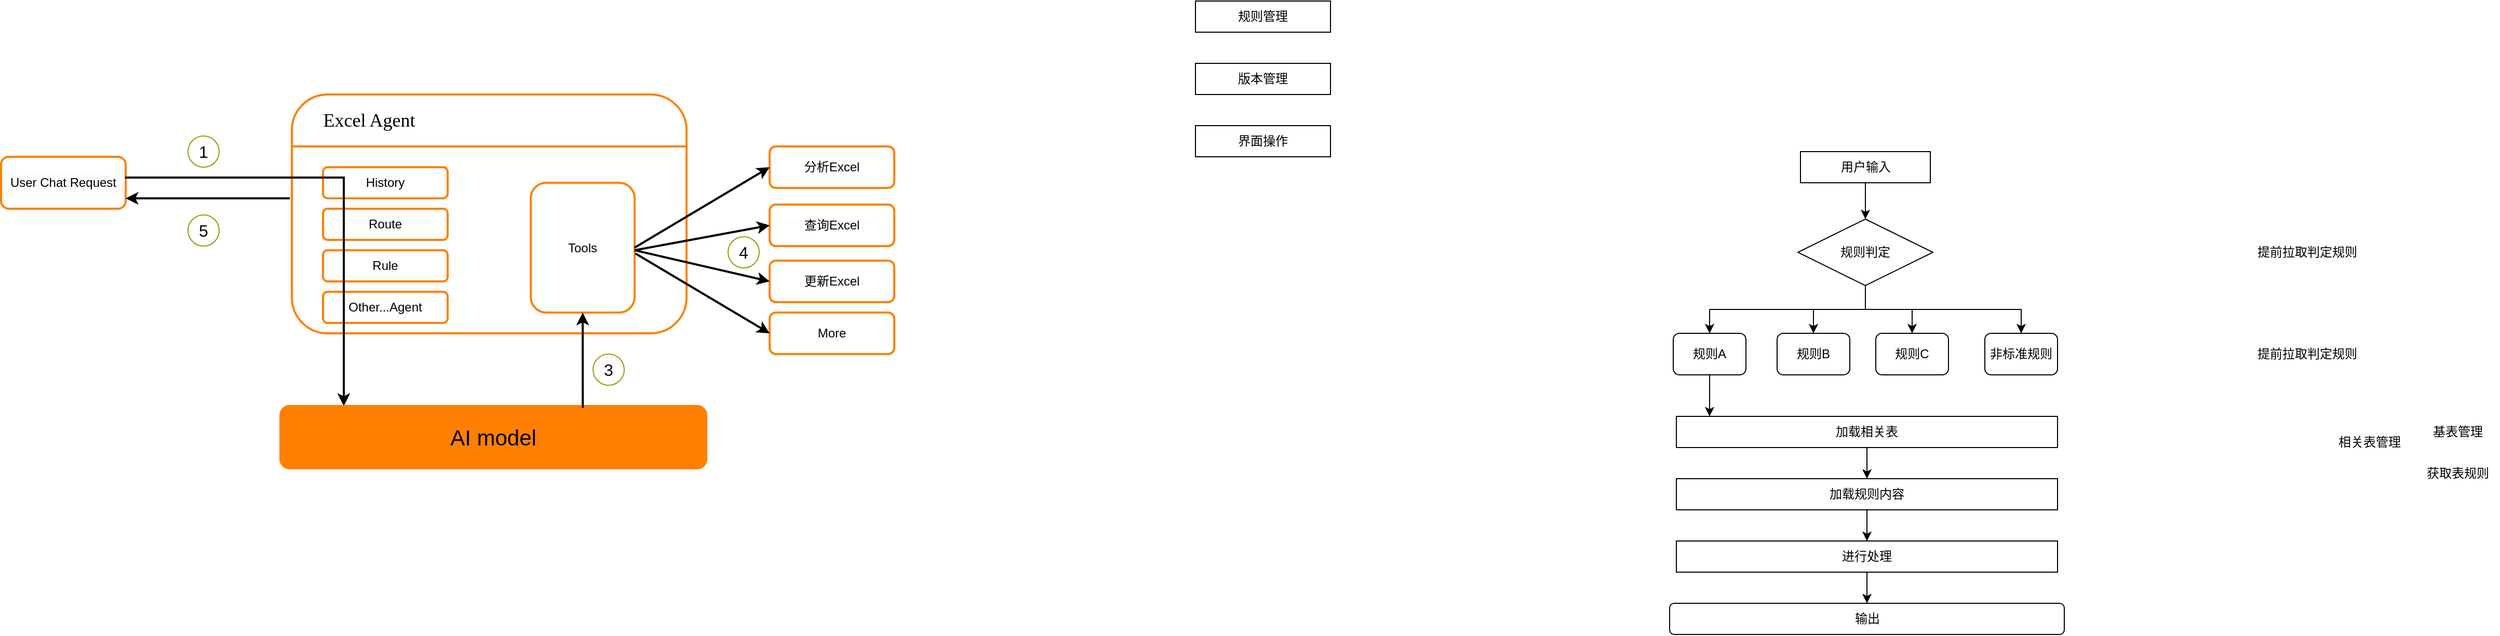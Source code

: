 <mxfile version="26.2.14">
  <diagram name="第 1 页" id="lMS9jua2yjPciFoXlcF-">
    <mxGraphModel dx="1426" dy="751" grid="1" gridSize="10" guides="1" tooltips="1" connect="1" arrows="1" fold="1" page="1" pageScale="1" pageWidth="4681" pageHeight="3300" math="0" shadow="0">
      <root>
        <mxCell id="0" />
        <mxCell id="1" parent="0" />
        <mxCell id="2_Mty83IuTYaTWN7wXRP-2" value="User Chat Request" style="rounded=1;whiteSpace=wrap;html=1;strokeColor=#FF8000;strokeWidth=2;" parent="1" vertex="1">
          <mxGeometry x="190" y="240" width="120" height="50" as="geometry" />
        </mxCell>
        <mxCell id="2_Mty83IuTYaTWN7wXRP-6" value="" style="group;fillColor=none;fillStyle=dashed;" parent="1" vertex="1" connectable="0">
          <mxGeometry x="470" y="180" width="380" height="230" as="geometry" />
        </mxCell>
        <mxCell id="2_Mty83IuTYaTWN7wXRP-4" value="" style="rounded=1;whiteSpace=wrap;html=1;strokeColor=#FF8000;strokeWidth=2;" parent="2_Mty83IuTYaTWN7wXRP-6" vertex="1">
          <mxGeometry width="380" height="230" as="geometry" />
        </mxCell>
        <mxCell id="2_Mty83IuTYaTWN7wXRP-5" value="" style="endArrow=none;html=1;rounded=0;strokeColor=#FF8000;strokeWidth=2;" parent="2_Mty83IuTYaTWN7wXRP-6" edge="1">
          <mxGeometry width="50" height="50" relative="1" as="geometry">
            <mxPoint y="50.003" as="sourcePoint" />
            <mxPoint x="380" y="50.003" as="targetPoint" />
          </mxGeometry>
        </mxCell>
        <mxCell id="2_Mty83IuTYaTWN7wXRP-7" value="&lt;font style=&quot;font-size: 18px;&quot;&gt;Excel Agent&lt;/font&gt;" style="text;html=1;align=center;verticalAlign=middle;resizable=0;points=[];autosize=1;strokeColor=none;fillColor=none;fontSize=15;fontFamily=Verdana;" parent="2_Mty83IuTYaTWN7wXRP-6" vertex="1">
          <mxGeometry x="9" y="5" width="130" height="40" as="geometry" />
        </mxCell>
        <mxCell id="2_Mty83IuTYaTWN7wXRP-14" value="Route" style="rounded=1;whiteSpace=wrap;html=1;strokeColor=#FF8000;strokeWidth=2;" parent="2_Mty83IuTYaTWN7wXRP-6" vertex="1">
          <mxGeometry x="30" y="110" width="120" height="30" as="geometry" />
        </mxCell>
        <mxCell id="2_Mty83IuTYaTWN7wXRP-15" value="Rule" style="rounded=1;whiteSpace=wrap;html=1;strokeColor=#FF8000;strokeWidth=2;" parent="2_Mty83IuTYaTWN7wXRP-6" vertex="1">
          <mxGeometry x="30" y="150" width="120" height="30" as="geometry" />
        </mxCell>
        <mxCell id="2_Mty83IuTYaTWN7wXRP-16" value="Other...Agent" style="rounded=1;whiteSpace=wrap;html=1;strokeColor=#FF8000;strokeWidth=2;" parent="2_Mty83IuTYaTWN7wXRP-6" vertex="1">
          <mxGeometry x="30" y="190" width="120" height="30" as="geometry" />
        </mxCell>
        <mxCell id="2_Mty83IuTYaTWN7wXRP-17" value="History" style="rounded=1;whiteSpace=wrap;html=1;strokeColor=#FF8000;strokeWidth=2;fillColor=none;" parent="2_Mty83IuTYaTWN7wXRP-6" vertex="1">
          <mxGeometry x="30" y="70" width="120" height="30" as="geometry" />
        </mxCell>
        <mxCell id="2_Mty83IuTYaTWN7wXRP-19" value="Tools" style="rounded=1;whiteSpace=wrap;html=1;strokeColor=#FF8000;strokeWidth=2;" parent="2_Mty83IuTYaTWN7wXRP-6" vertex="1">
          <mxGeometry x="230" y="85" width="100" height="125" as="geometry" />
        </mxCell>
        <mxCell id="2_Mty83IuTYaTWN7wXRP-18" value="" style="endArrow=classic;html=1;rounded=0;edgeStyle=orthogonalEdgeStyle;strokeWidth=2;exitX=0.996;exitY=0.399;exitDx=0;exitDy=0;exitPerimeter=0;" parent="1" source="2_Mty83IuTYaTWN7wXRP-2" edge="1">
          <mxGeometry width="50" height="50" relative="1" as="geometry">
            <mxPoint x="330" y="260" as="sourcePoint" />
            <mxPoint x="520" y="480" as="targetPoint" />
            <Array as="points">
              <mxPoint x="520" y="260" />
            </Array>
          </mxGeometry>
        </mxCell>
        <mxCell id="2_Mty83IuTYaTWN7wXRP-12" value="&lt;font style=&quot;font-size: 21px;&quot;&gt;AI model&lt;/font&gt;" style="rounded=1;whiteSpace=wrap;html=1;strokeColor=#FF8000;strokeWidth=2;fillColor=#FF8000;" parent="1" vertex="1">
          <mxGeometry x="459" y="480" width="410" height="60" as="geometry" />
        </mxCell>
        <mxCell id="2_Mty83IuTYaTWN7wXRP-20" value="查询Excel" style="rounded=1;whiteSpace=wrap;html=1;strokeColor=#FF8000;strokeWidth=2;" parent="1" vertex="1">
          <mxGeometry x="930" y="286" width="120" height="40" as="geometry" />
        </mxCell>
        <mxCell id="2_Mty83IuTYaTWN7wXRP-21" value="分析Excel" style="rounded=1;whiteSpace=wrap;html=1;strokeColor=#FF8000;strokeWidth=2;" parent="1" vertex="1">
          <mxGeometry x="930" y="230" width="120" height="40" as="geometry" />
        </mxCell>
        <mxCell id="2_Mty83IuTYaTWN7wXRP-22" value="更新Excel" style="rounded=1;whiteSpace=wrap;html=1;strokeColor=#FF8000;strokeWidth=2;" parent="1" vertex="1">
          <mxGeometry x="930" y="340" width="120" height="40" as="geometry" />
        </mxCell>
        <mxCell id="2_Mty83IuTYaTWN7wXRP-23" value="" style="endArrow=classic;html=1;rounded=0;exitX=0.71;exitY=0.033;exitDx=0;exitDy=0;exitPerimeter=0;entryX=0.5;entryY=1;entryDx=0;entryDy=0;strokeWidth=2;" parent="1" source="2_Mty83IuTYaTWN7wXRP-12" target="2_Mty83IuTYaTWN7wXRP-19" edge="1">
          <mxGeometry width="50" height="50" relative="1" as="geometry">
            <mxPoint x="700" y="410" as="sourcePoint" />
            <mxPoint x="750" y="360" as="targetPoint" />
          </mxGeometry>
        </mxCell>
        <mxCell id="2_Mty83IuTYaTWN7wXRP-24" value="" style="endArrow=classic;html=1;rounded=0;exitX=1;exitY=0.5;exitDx=0;exitDy=0;entryX=0;entryY=0.5;entryDx=0;entryDy=0;strokeWidth=2;" parent="1" source="2_Mty83IuTYaTWN7wXRP-19" target="2_Mty83IuTYaTWN7wXRP-21" edge="1">
          <mxGeometry width="50" height="50" relative="1" as="geometry">
            <mxPoint x="810" y="320" as="sourcePoint" />
            <mxPoint x="860" y="270" as="targetPoint" />
          </mxGeometry>
        </mxCell>
        <mxCell id="2_Mty83IuTYaTWN7wXRP-25" value="" style="endArrow=classic;html=1;rounded=0;entryX=0;entryY=0.5;entryDx=0;entryDy=0;strokeWidth=2;" parent="1" target="2_Mty83IuTYaTWN7wXRP-20" edge="1">
          <mxGeometry width="50" height="50" relative="1" as="geometry">
            <mxPoint x="800" y="330" as="sourcePoint" />
            <mxPoint x="940" y="250" as="targetPoint" />
          </mxGeometry>
        </mxCell>
        <mxCell id="2_Mty83IuTYaTWN7wXRP-26" value="" style="endArrow=classic;html=1;rounded=0;entryX=0;entryY=0.5;entryDx=0;entryDy=0;strokeWidth=2;" parent="1" target="2_Mty83IuTYaTWN7wXRP-22" edge="1">
          <mxGeometry width="50" height="50" relative="1" as="geometry">
            <mxPoint x="800" y="330" as="sourcePoint" />
            <mxPoint x="940" y="320" as="targetPoint" />
          </mxGeometry>
        </mxCell>
        <mxCell id="2_Mty83IuTYaTWN7wXRP-27" value="" style="endArrow=classic;html=1;rounded=0;exitX=-0.005;exitY=0.435;exitDx=0;exitDy=0;exitPerimeter=0;strokeWidth=2;" parent="1" source="2_Mty83IuTYaTWN7wXRP-4" edge="1">
          <mxGeometry width="50" height="50" relative="1" as="geometry">
            <mxPoint x="450" y="280" as="sourcePoint" />
            <mxPoint x="310" y="280" as="targetPoint" />
          </mxGeometry>
        </mxCell>
        <mxCell id="2_Mty83IuTYaTWN7wXRP-29" value="&lt;font style=&quot;font-size: 16px;&quot;&gt;1&lt;/font&gt;" style="ellipse;whiteSpace=wrap;html=1;fillColor=none;strokeColor=#999900;" parent="1" vertex="1">
          <mxGeometry x="370" y="220" width="30" height="30" as="geometry" />
        </mxCell>
        <mxCell id="2_Mty83IuTYaTWN7wXRP-30" value="&lt;font style=&quot;font-size: 16px;&quot;&gt;5&lt;/font&gt;" style="ellipse;whiteSpace=wrap;html=1;fillColor=none;strokeColor=#999900;" parent="1" vertex="1">
          <mxGeometry x="370" y="296" width="30" height="30" as="geometry" />
        </mxCell>
        <mxCell id="2_Mty83IuTYaTWN7wXRP-31" value="&lt;font style=&quot;font-size: 16px;&quot;&gt;3&lt;/font&gt;" style="ellipse;whiteSpace=wrap;html=1;fillColor=none;strokeColor=#999900;" parent="1" vertex="1">
          <mxGeometry x="760" y="430" width="30" height="30" as="geometry" />
        </mxCell>
        <mxCell id="2_Mty83IuTYaTWN7wXRP-32" value="&lt;font style=&quot;font-size: 16px;&quot;&gt;4&lt;/font&gt;" style="ellipse;whiteSpace=wrap;html=1;fillColor=none;strokeColor=#999900;" parent="1" vertex="1">
          <mxGeometry x="890" y="317" width="30" height="30" as="geometry" />
        </mxCell>
        <mxCell id="2_Mty83IuTYaTWN7wXRP-33" value="More" style="rounded=1;whiteSpace=wrap;html=1;strokeColor=#FF8000;strokeWidth=2;" parent="1" vertex="1">
          <mxGeometry x="930" y="390" width="120" height="40" as="geometry" />
        </mxCell>
        <mxCell id="2_Mty83IuTYaTWN7wXRP-34" value="" style="endArrow=classic;html=1;rounded=0;entryX=0;entryY=0.5;entryDx=0;entryDy=0;strokeWidth=2;exitX=1.008;exitY=0.545;exitDx=0;exitDy=0;exitPerimeter=0;" parent="1" source="2_Mty83IuTYaTWN7wXRP-19" target="2_Mty83IuTYaTWN7wXRP-33" edge="1">
          <mxGeometry width="50" height="50" relative="1" as="geometry">
            <mxPoint x="810" y="340" as="sourcePoint" />
            <mxPoint x="940" y="370" as="targetPoint" />
          </mxGeometry>
        </mxCell>
        <mxCell id="u-bmeiGmhYx5XkkNCnXn-22" style="edgeStyle=orthogonalEdgeStyle;rounded=0;orthogonalLoop=1;jettySize=auto;html=1;exitX=0.5;exitY=1;exitDx=0;exitDy=0;entryX=0.5;entryY=0;entryDx=0;entryDy=0;" edge="1" parent="1" source="u-bmeiGmhYx5XkkNCnXn-1" target="u-bmeiGmhYx5XkkNCnXn-2">
          <mxGeometry relative="1" as="geometry" />
        </mxCell>
        <mxCell id="u-bmeiGmhYx5XkkNCnXn-1" value="用户输入" style="rounded=0;whiteSpace=wrap;html=1;" vertex="1" parent="1">
          <mxGeometry x="1922.5" y="235" width="125" height="30" as="geometry" />
        </mxCell>
        <mxCell id="u-bmeiGmhYx5XkkNCnXn-10" style="edgeStyle=orthogonalEdgeStyle;rounded=0;orthogonalLoop=1;jettySize=auto;html=1;exitX=0.5;exitY=1;exitDx=0;exitDy=0;entryX=0.5;entryY=0;entryDx=0;entryDy=0;" edge="1" parent="1" source="u-bmeiGmhYx5XkkNCnXn-2" target="u-bmeiGmhYx5XkkNCnXn-6">
          <mxGeometry relative="1" as="geometry" />
        </mxCell>
        <mxCell id="u-bmeiGmhYx5XkkNCnXn-11" style="edgeStyle=orthogonalEdgeStyle;rounded=0;orthogonalLoop=1;jettySize=auto;html=1;exitX=0.5;exitY=1;exitDx=0;exitDy=0;entryX=0.5;entryY=0;entryDx=0;entryDy=0;" edge="1" parent="1" source="u-bmeiGmhYx5XkkNCnXn-2" target="u-bmeiGmhYx5XkkNCnXn-7">
          <mxGeometry relative="1" as="geometry" />
        </mxCell>
        <mxCell id="u-bmeiGmhYx5XkkNCnXn-12" style="edgeStyle=orthogonalEdgeStyle;rounded=0;orthogonalLoop=1;jettySize=auto;html=1;exitX=0.5;exitY=1;exitDx=0;exitDy=0;entryX=0.5;entryY=0;entryDx=0;entryDy=0;" edge="1" parent="1" source="u-bmeiGmhYx5XkkNCnXn-2" target="u-bmeiGmhYx5XkkNCnXn-8">
          <mxGeometry relative="1" as="geometry" />
        </mxCell>
        <mxCell id="u-bmeiGmhYx5XkkNCnXn-13" style="edgeStyle=orthogonalEdgeStyle;rounded=0;orthogonalLoop=1;jettySize=auto;html=1;exitX=0.5;exitY=1;exitDx=0;exitDy=0;entryX=0.5;entryY=0;entryDx=0;entryDy=0;" edge="1" parent="1" source="u-bmeiGmhYx5XkkNCnXn-2" target="u-bmeiGmhYx5XkkNCnXn-9">
          <mxGeometry relative="1" as="geometry" />
        </mxCell>
        <mxCell id="u-bmeiGmhYx5XkkNCnXn-2" value="规则判定" style="rhombus;whiteSpace=wrap;html=1;" vertex="1" parent="1">
          <mxGeometry x="1920" y="300" width="130" height="64" as="geometry" />
        </mxCell>
        <mxCell id="u-bmeiGmhYx5XkkNCnXn-3" value="规则管理" style="rounded=0;whiteSpace=wrap;html=1;" vertex="1" parent="1">
          <mxGeometry x="1340" y="90" width="130" height="30" as="geometry" />
        </mxCell>
        <mxCell id="u-bmeiGmhYx5XkkNCnXn-4" value="版本管理" style="rounded=0;whiteSpace=wrap;html=1;" vertex="1" parent="1">
          <mxGeometry x="1340" y="150" width="130" height="30" as="geometry" />
        </mxCell>
        <mxCell id="u-bmeiGmhYx5XkkNCnXn-5" value="界面操作" style="rounded=0;whiteSpace=wrap;html=1;" vertex="1" parent="1">
          <mxGeometry x="1340" y="210" width="130" height="30" as="geometry" />
        </mxCell>
        <mxCell id="u-bmeiGmhYx5XkkNCnXn-6" value="规则A" style="rounded=1;whiteSpace=wrap;html=1;" vertex="1" parent="1">
          <mxGeometry x="1800" y="410" width="70" height="40" as="geometry" />
        </mxCell>
        <mxCell id="u-bmeiGmhYx5XkkNCnXn-7" value="规则B" style="rounded=1;whiteSpace=wrap;html=1;" vertex="1" parent="1">
          <mxGeometry x="1900" y="410" width="70" height="40" as="geometry" />
        </mxCell>
        <mxCell id="u-bmeiGmhYx5XkkNCnXn-8" value="规则C" style="rounded=1;whiteSpace=wrap;html=1;" vertex="1" parent="1">
          <mxGeometry x="1995" y="410" width="70" height="40" as="geometry" />
        </mxCell>
        <mxCell id="u-bmeiGmhYx5XkkNCnXn-9" value="非标准规则" style="rounded=1;whiteSpace=wrap;html=1;" vertex="1" parent="1">
          <mxGeometry x="2100" y="410" width="70" height="40" as="geometry" />
        </mxCell>
        <mxCell id="u-bmeiGmhYx5XkkNCnXn-14" value="输出" style="rounded=1;whiteSpace=wrap;html=1;" vertex="1" parent="1">
          <mxGeometry x="1796.5" y="670" width="380" height="30" as="geometry" />
        </mxCell>
        <mxCell id="u-bmeiGmhYx5XkkNCnXn-19" style="edgeStyle=orthogonalEdgeStyle;rounded=0;orthogonalLoop=1;jettySize=auto;html=1;exitX=0.5;exitY=1;exitDx=0;exitDy=0;" edge="1" parent="1" source="u-bmeiGmhYx5XkkNCnXn-15" target="u-bmeiGmhYx5XkkNCnXn-16">
          <mxGeometry relative="1" as="geometry" />
        </mxCell>
        <mxCell id="u-bmeiGmhYx5XkkNCnXn-15" value="加载相关表" style="rounded=0;whiteSpace=wrap;html=1;" vertex="1" parent="1">
          <mxGeometry x="1803" y="490" width="367" height="30" as="geometry" />
        </mxCell>
        <mxCell id="u-bmeiGmhYx5XkkNCnXn-20" style="edgeStyle=orthogonalEdgeStyle;rounded=0;orthogonalLoop=1;jettySize=auto;html=1;exitX=0.5;exitY=1;exitDx=0;exitDy=0;entryX=0.5;entryY=0;entryDx=0;entryDy=0;" edge="1" parent="1" source="u-bmeiGmhYx5XkkNCnXn-16" target="u-bmeiGmhYx5XkkNCnXn-17">
          <mxGeometry relative="1" as="geometry" />
        </mxCell>
        <mxCell id="u-bmeiGmhYx5XkkNCnXn-16" value="加载规则内容" style="rounded=0;whiteSpace=wrap;html=1;" vertex="1" parent="1">
          <mxGeometry x="1803" y="550" width="367" height="30" as="geometry" />
        </mxCell>
        <mxCell id="u-bmeiGmhYx5XkkNCnXn-21" style="edgeStyle=orthogonalEdgeStyle;rounded=0;orthogonalLoop=1;jettySize=auto;html=1;exitX=0.5;exitY=1;exitDx=0;exitDy=0;" edge="1" parent="1" source="u-bmeiGmhYx5XkkNCnXn-17" target="u-bmeiGmhYx5XkkNCnXn-14">
          <mxGeometry relative="1" as="geometry" />
        </mxCell>
        <mxCell id="u-bmeiGmhYx5XkkNCnXn-17" value="进行处理" style="rounded=0;whiteSpace=wrap;html=1;" vertex="1" parent="1">
          <mxGeometry x="1803" y="610" width="367" height="30" as="geometry" />
        </mxCell>
        <mxCell id="u-bmeiGmhYx5XkkNCnXn-18" style="edgeStyle=orthogonalEdgeStyle;rounded=0;orthogonalLoop=1;jettySize=auto;html=1;exitX=0.5;exitY=1;exitDx=0;exitDy=0;" edge="1" parent="1" source="u-bmeiGmhYx5XkkNCnXn-6">
          <mxGeometry relative="1" as="geometry">
            <mxPoint x="1835" y="490" as="targetPoint" />
          </mxGeometry>
        </mxCell>
        <mxCell id="u-bmeiGmhYx5XkkNCnXn-24" value="提前拉取判定规则" style="text;html=1;align=center;verticalAlign=middle;resizable=0;points=[];autosize=1;strokeColor=none;fillColor=none;" vertex="1" parent="1">
          <mxGeometry x="2350" y="317" width="120" height="30" as="geometry" />
        </mxCell>
        <mxCell id="u-bmeiGmhYx5XkkNCnXn-25" value="提前拉取判定规则" style="text;html=1;align=center;verticalAlign=middle;resizable=0;points=[];autosize=1;strokeColor=none;fillColor=none;" vertex="1" parent="1">
          <mxGeometry x="2350" y="415" width="120" height="30" as="geometry" />
        </mxCell>
        <mxCell id="u-bmeiGmhYx5XkkNCnXn-26" value="相关表管理" style="text;html=1;align=center;verticalAlign=middle;resizable=0;points=[];autosize=1;strokeColor=none;fillColor=none;" vertex="1" parent="1">
          <mxGeometry x="2430" y="500" width="80" height="30" as="geometry" />
        </mxCell>
        <mxCell id="u-bmeiGmhYx5XkkNCnXn-27" value="基表管理" style="text;html=1;align=center;verticalAlign=middle;resizable=0;points=[];autosize=1;strokeColor=none;fillColor=none;" vertex="1" parent="1">
          <mxGeometry x="2520" y="490" width="70" height="30" as="geometry" />
        </mxCell>
        <mxCell id="u-bmeiGmhYx5XkkNCnXn-28" value="获取表规则" style="text;html=1;align=center;verticalAlign=middle;resizable=0;points=[];autosize=1;strokeColor=none;fillColor=none;" vertex="1" parent="1">
          <mxGeometry x="2515" y="530" width="80" height="30" as="geometry" />
        </mxCell>
      </root>
    </mxGraphModel>
  </diagram>
</mxfile>

